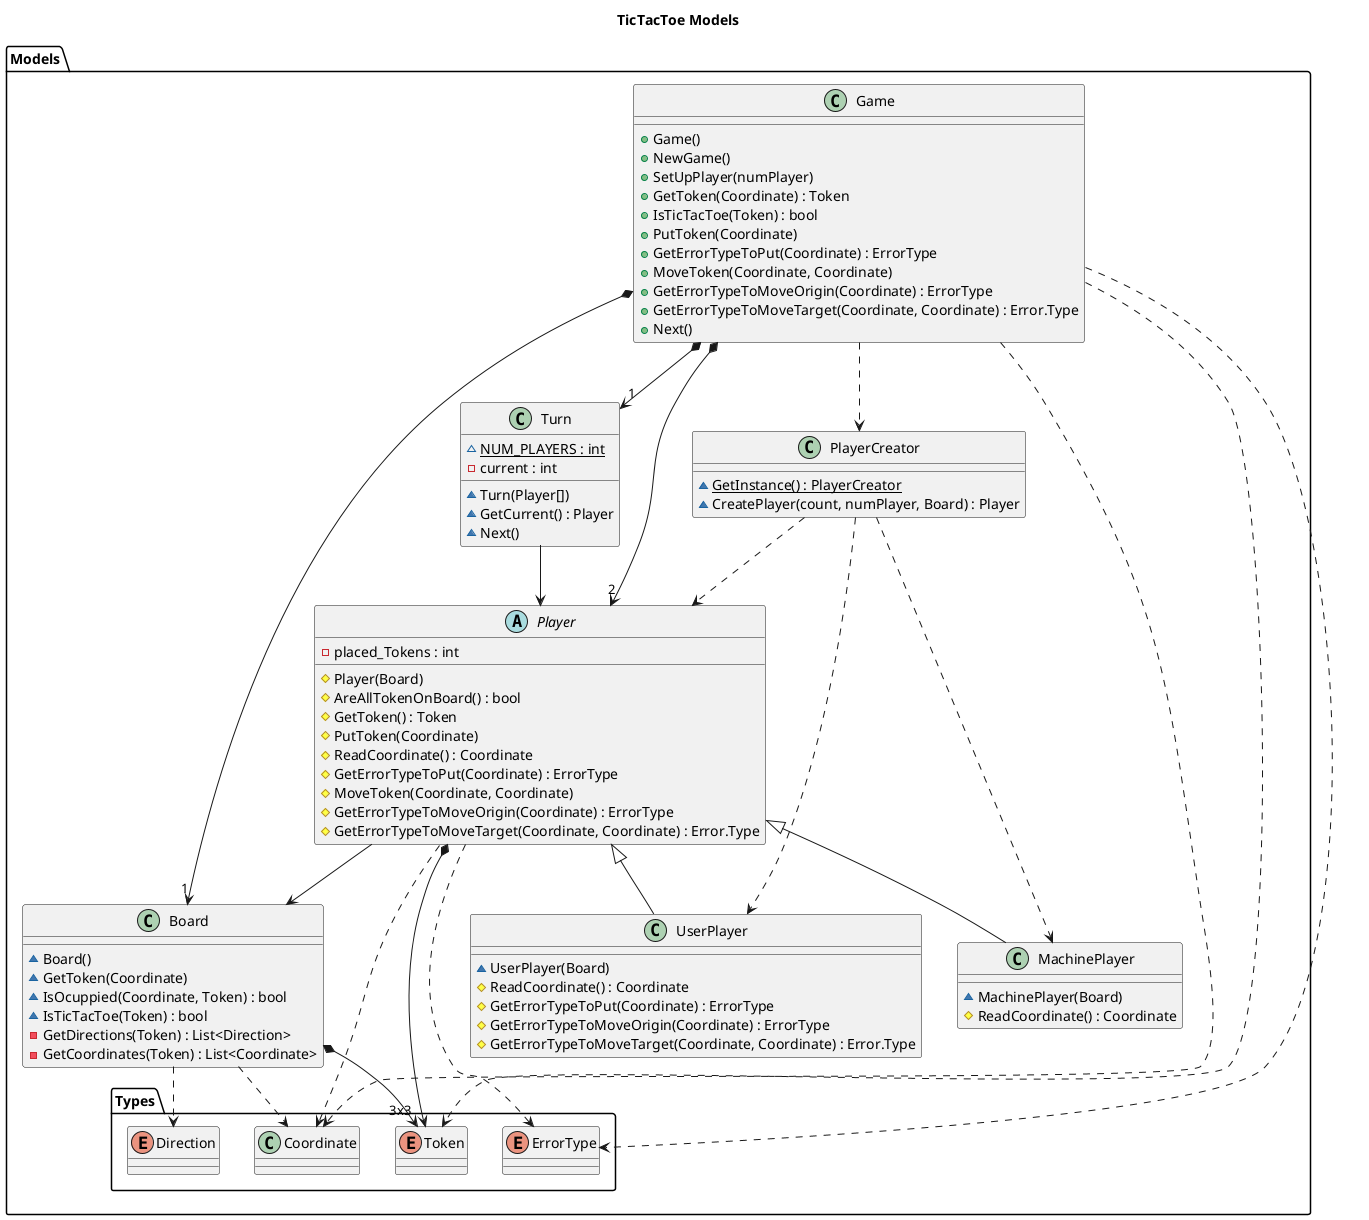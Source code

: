 @startuml TicTacToeModels
title TicTacToe Models
namespace Models{
    class Game{
        +Game()
        +NewGame()
        +SetUpPlayer(numPlayer)
        +GetToken(Coordinate) : Token
        +IsTicTacToe(Token) : bool
        +PutToken(Coordinate)
        +GetErrorTypeToPut(Coordinate) : ErrorType
        +MoveToken(Coordinate, Coordinate)
        +GetErrorTypeToMoveOrigin(Coordinate) : ErrorType
        +GetErrorTypeToMoveTarget(Coordinate, Coordinate) : Error.Type
        +Next()
    }
    Game *--> "1" Board
    Game *--> "2" Player
    Game *--> "1" Turn
    Game ..> Types.Token
    Game ..> Types.Coordinate
    Game ..> Types.ErrorType
    Game ..> PlayerCreator

    class Turn {
        ~{static} NUM_PLAYERS : int
        -current : int
        ~Turn(Player[])
        ~GetCurrent() : Player
        ~Next()
    }
    Turn --> Player

    abstract Player{
        -placed_Tokens : int
        #Player(Board)
        #AreAllTokenOnBoard() : bool
        #GetToken() : Token
        #PutToken(Coordinate)
        #ReadCoordinate() : Coordinate
        #GetErrorTypeToPut(Coordinate) : ErrorType
        #MoveToken(Coordinate, Coordinate)
        #GetErrorTypeToMoveOrigin(Coordinate) : ErrorType
        #GetErrorTypeToMoveTarget(Coordinate, Coordinate) : Error.Type
    }
    Player *--> Types.Token
    Player --> Board
    Player <|-- UserPlayer
    Player <|-- MachinePlayer
    Player ..> Types.Coordinate
    Player ..> Types.ErrorType

    class UserPlayer{
        ~UserPlayer(Board)
        #ReadCoordinate() : Coordinate
        #GetErrorTypeToPut(Coordinate) : ErrorType
        #GetErrorTypeToMoveOrigin(Coordinate) : ErrorType
        #GetErrorTypeToMoveTarget(Coordinate, Coordinate) : Error.Type
    }

    class MachinePlayer{
        ~MachinePlayer(Board)
        #ReadCoordinate() : Coordinate
    }

    class PlayerCreator{
        ~{static} GetInstance() : PlayerCreator
        ~CreatePlayer(count, numPlayer, Board) : Player
    }
    PlayerCreator ..> Player
    PlayerCreator ..> UserPlayer
    PlayerCreator ..> MachinePlayer

    class Board{
        ~Board()
        ~GetToken(Coordinate)
        ~IsOcuppied(Coordinate, Token) : bool
        ~IsTicTacToe(Token) : bool
        -GetDirections(Token) : List<Direction>
        -GetCoordinates(Token) : List<Coordinate>
    }
    Board *--> "3x3" Types.Token
    Board ..> Types.Coordinate
    Board ..> Types.Direction
    

    enum Types.ErrorType {}
    enum Types.Token{}
    enum Types.Direction

}
@enduml